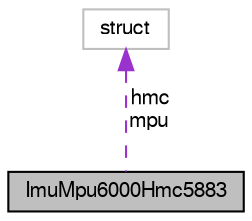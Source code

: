 digraph "ImuMpu6000Hmc5883"
{
  edge [fontname="FreeSans",fontsize="10",labelfontname="FreeSans",labelfontsize="10"];
  node [fontname="FreeSans",fontsize="10",shape=record];
  Node1 [label="ImuMpu6000Hmc5883",height=0.2,width=0.4,color="black", fillcolor="grey75", style="filled", fontcolor="black"];
  Node2 -> Node1 [dir="back",color="darkorchid3",fontsize="10",style="dashed",label=" hmc\nmpu" ,fontname="FreeSans"];
  Node2 [label="struct",height=0.2,width=0.4,color="grey75", fillcolor="white", style="filled"];
}
